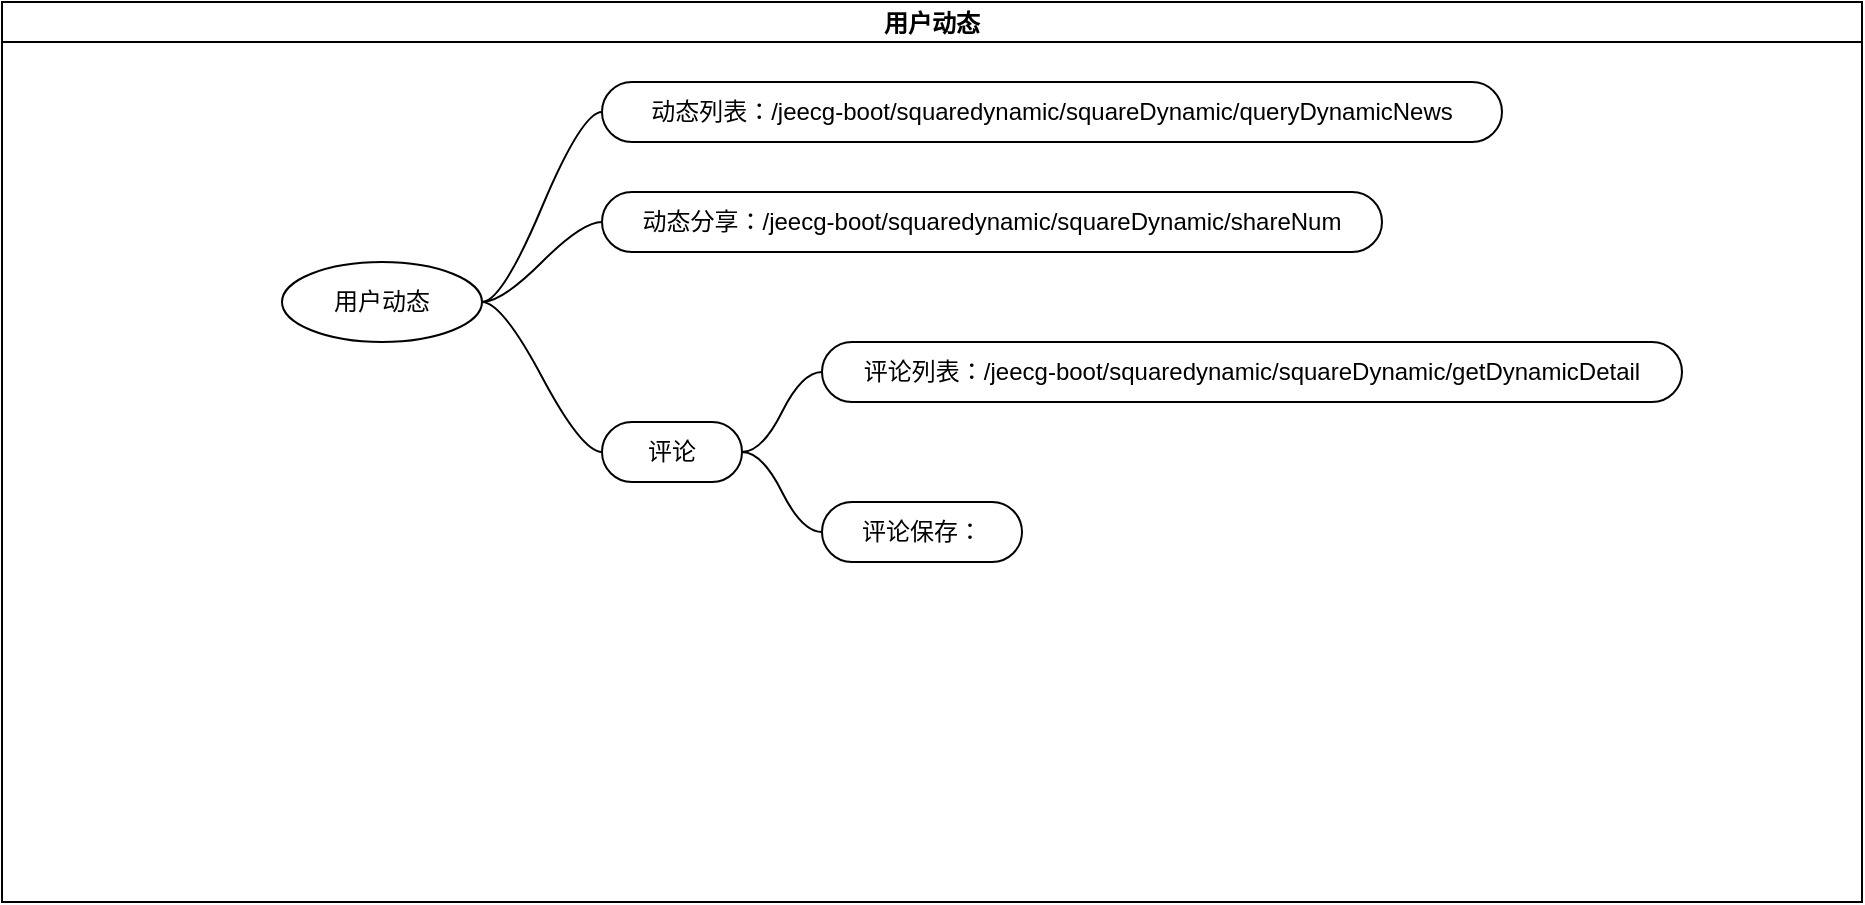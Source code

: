 <mxfile version="20.5.1" type="github">
  <diagram id="YG-Mw0GuXQCD-TZSJakv" name="第 1 页">
    <mxGraphModel dx="1497" dy="2005" grid="1" gridSize="10" guides="1" tooltips="1" connect="1" arrows="1" fold="1" page="1" pageScale="1" pageWidth="827" pageHeight="1169" math="0" shadow="0">
      <root>
        <mxCell id="0" />
        <mxCell id="1" parent="0" />
        <mxCell id="n3BbXRDcr3IELqJ-CT---23" value="用户动态" style="swimlane;startSize=20;horizontal=1;containerType=tree;" vertex="1" parent="1">
          <mxGeometry x="10" y="-30" width="930" height="450" as="geometry" />
        </mxCell>
        <mxCell id="n3BbXRDcr3IELqJ-CT---24" value="" style="edgeStyle=entityRelationEdgeStyle;startArrow=none;endArrow=none;segment=10;curved=1;rounded=0;" edge="1" parent="n3BbXRDcr3IELqJ-CT---23" source="n3BbXRDcr3IELqJ-CT---28" target="n3BbXRDcr3IELqJ-CT---29">
          <mxGeometry relative="1" as="geometry" />
        </mxCell>
        <mxCell id="n3BbXRDcr3IELqJ-CT---29" value="动态列表：/jeecg-boot/squaredynamic/squareDynamic/queryDynamicNews" style="whiteSpace=wrap;html=1;rounded=1;arcSize=50;align=center;verticalAlign=middle;strokeWidth=1;autosize=1;spacing=4;treeFolding=1;treeMoving=1;newEdgeStyle={&quot;edgeStyle&quot;:&quot;entityRelationEdgeStyle&quot;,&quot;startArrow&quot;:&quot;none&quot;,&quot;endArrow&quot;:&quot;none&quot;,&quot;segment&quot;:10,&quot;curved&quot;:1};" vertex="1" parent="n3BbXRDcr3IELqJ-CT---23">
          <mxGeometry x="300" y="40" width="450" height="30" as="geometry" />
        </mxCell>
        <mxCell id="n3BbXRDcr3IELqJ-CT---28" value="用户动态" style="ellipse;whiteSpace=wrap;html=1;align=center;treeFolding=1;treeMoving=1;newEdgeStyle={&quot;edgeStyle&quot;:&quot;entityRelationEdgeStyle&quot;,&quot;startArrow&quot;:&quot;none&quot;,&quot;endArrow&quot;:&quot;none&quot;,&quot;segment&quot;:10,&quot;curved&quot;:1};" vertex="1" parent="n3BbXRDcr3IELqJ-CT---23">
          <mxGeometry x="140" y="130" width="100" height="40" as="geometry" />
        </mxCell>
        <mxCell id="n3BbXRDcr3IELqJ-CT---41" value="动态分享：/jeecg-boot/squaredynamic/squareDynamic/shareNum" style="whiteSpace=wrap;html=1;rounded=1;arcSize=50;align=center;verticalAlign=middle;strokeWidth=1;autosize=1;spacing=4;treeFolding=1;treeMoving=1;newEdgeStyle={&quot;edgeStyle&quot;:&quot;entityRelationEdgeStyle&quot;,&quot;startArrow&quot;:&quot;none&quot;,&quot;endArrow&quot;:&quot;none&quot;,&quot;segment&quot;:10,&quot;curved&quot;:1};" vertex="1" parent="n3BbXRDcr3IELqJ-CT---23">
          <mxGeometry x="300" y="95" width="390" height="30" as="geometry" />
        </mxCell>
        <mxCell id="n3BbXRDcr3IELqJ-CT---42" value="" style="edgeStyle=entityRelationEdgeStyle;startArrow=none;endArrow=none;segment=10;curved=1;rounded=0;" edge="1" parent="n3BbXRDcr3IELqJ-CT---23" source="n3BbXRDcr3IELqJ-CT---28" target="n3BbXRDcr3IELqJ-CT---41">
          <mxGeometry relative="1" as="geometry">
            <mxPoint x="260" y="80" as="sourcePoint" />
            <mxPoint x="320" y="50" as="targetPoint" />
          </mxGeometry>
        </mxCell>
        <mxCell id="n3BbXRDcr3IELqJ-CT---43" value="评论" style="whiteSpace=wrap;html=1;rounded=1;arcSize=50;align=center;verticalAlign=middle;strokeWidth=1;autosize=1;spacing=4;treeFolding=1;treeMoving=1;newEdgeStyle={&quot;edgeStyle&quot;:&quot;entityRelationEdgeStyle&quot;,&quot;startArrow&quot;:&quot;none&quot;,&quot;endArrow&quot;:&quot;none&quot;,&quot;segment&quot;:10,&quot;curved&quot;:1};" vertex="1" parent="n3BbXRDcr3IELqJ-CT---23">
          <mxGeometry x="300" y="210" width="70" height="30" as="geometry" />
        </mxCell>
        <mxCell id="n3BbXRDcr3IELqJ-CT---44" value="" style="edgeStyle=entityRelationEdgeStyle;startArrow=none;endArrow=none;segment=10;curved=1;rounded=0;" edge="1" parent="n3BbXRDcr3IELqJ-CT---23" source="n3BbXRDcr3IELqJ-CT---28" target="n3BbXRDcr3IELqJ-CT---43">
          <mxGeometry relative="1" as="geometry">
            <mxPoint x="260" y="80" as="sourcePoint" />
            <mxPoint x="320" y="110" as="targetPoint" />
          </mxGeometry>
        </mxCell>
        <mxCell id="n3BbXRDcr3IELqJ-CT---55" value="" style="edgeStyle=entityRelationEdgeStyle;startArrow=none;endArrow=none;segment=10;curved=1;rounded=0;" edge="1" target="n3BbXRDcr3IELqJ-CT---56" source="n3BbXRDcr3IELqJ-CT---43" parent="n3BbXRDcr3IELqJ-CT---23">
          <mxGeometry relative="1" as="geometry">
            <mxPoint x="480" y="200" as="sourcePoint" />
            <mxPoint x="320" y="110" as="targetPoint" />
          </mxGeometry>
        </mxCell>
        <mxCell id="n3BbXRDcr3IELqJ-CT---56" value="评论列表：/jeecg-boot/squaredynamic/squareDynamic/getDynamicDetail" style="whiteSpace=wrap;html=1;rounded=1;arcSize=50;align=center;verticalAlign=middle;strokeWidth=1;autosize=1;spacing=4;treeFolding=1;treeMoving=1;newEdgeStyle={&quot;edgeStyle&quot;:&quot;entityRelationEdgeStyle&quot;,&quot;startArrow&quot;:&quot;none&quot;,&quot;endArrow&quot;:&quot;none&quot;,&quot;segment&quot;:10,&quot;curved&quot;:1};" vertex="1" parent="n3BbXRDcr3IELqJ-CT---23">
          <mxGeometry x="410" y="170" width="430" height="30" as="geometry" />
        </mxCell>
        <mxCell id="n3BbXRDcr3IELqJ-CT---59" value="评论保存：" style="whiteSpace=wrap;html=1;rounded=1;arcSize=50;align=center;verticalAlign=middle;strokeWidth=1;autosize=1;spacing=4;treeFolding=1;treeMoving=1;newEdgeStyle={&quot;edgeStyle&quot;:&quot;entityRelationEdgeStyle&quot;,&quot;startArrow&quot;:&quot;none&quot;,&quot;endArrow&quot;:&quot;none&quot;,&quot;segment&quot;:10,&quot;curved&quot;:1};" vertex="1" parent="n3BbXRDcr3IELqJ-CT---23">
          <mxGeometry x="410" y="250" width="100" height="30" as="geometry" />
        </mxCell>
        <mxCell id="n3BbXRDcr3IELqJ-CT---60" value="" style="edgeStyle=entityRelationEdgeStyle;startArrow=none;endArrow=none;segment=10;curved=1;rounded=0;" edge="1" parent="n3BbXRDcr3IELqJ-CT---23" source="n3BbXRDcr3IELqJ-CT---43" target="n3BbXRDcr3IELqJ-CT---59">
          <mxGeometry relative="1" as="geometry">
            <mxPoint x="395" y="160" as="sourcePoint" />
            <mxPoint x="440" y="160" as="targetPoint" />
          </mxGeometry>
        </mxCell>
      </root>
    </mxGraphModel>
  </diagram>
</mxfile>

